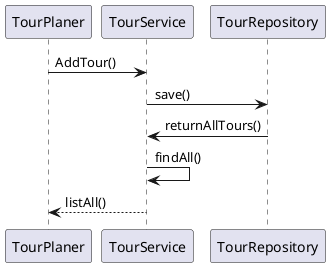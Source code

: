@startuml


TourPlaner -> TourService: AddTour()
TourService-> TourRepository : save()
TourRepository -> TourService: returnAllTours()

TourService-> TourService: findAll()



TourService--> TourPlaner:listAll()

@enduml